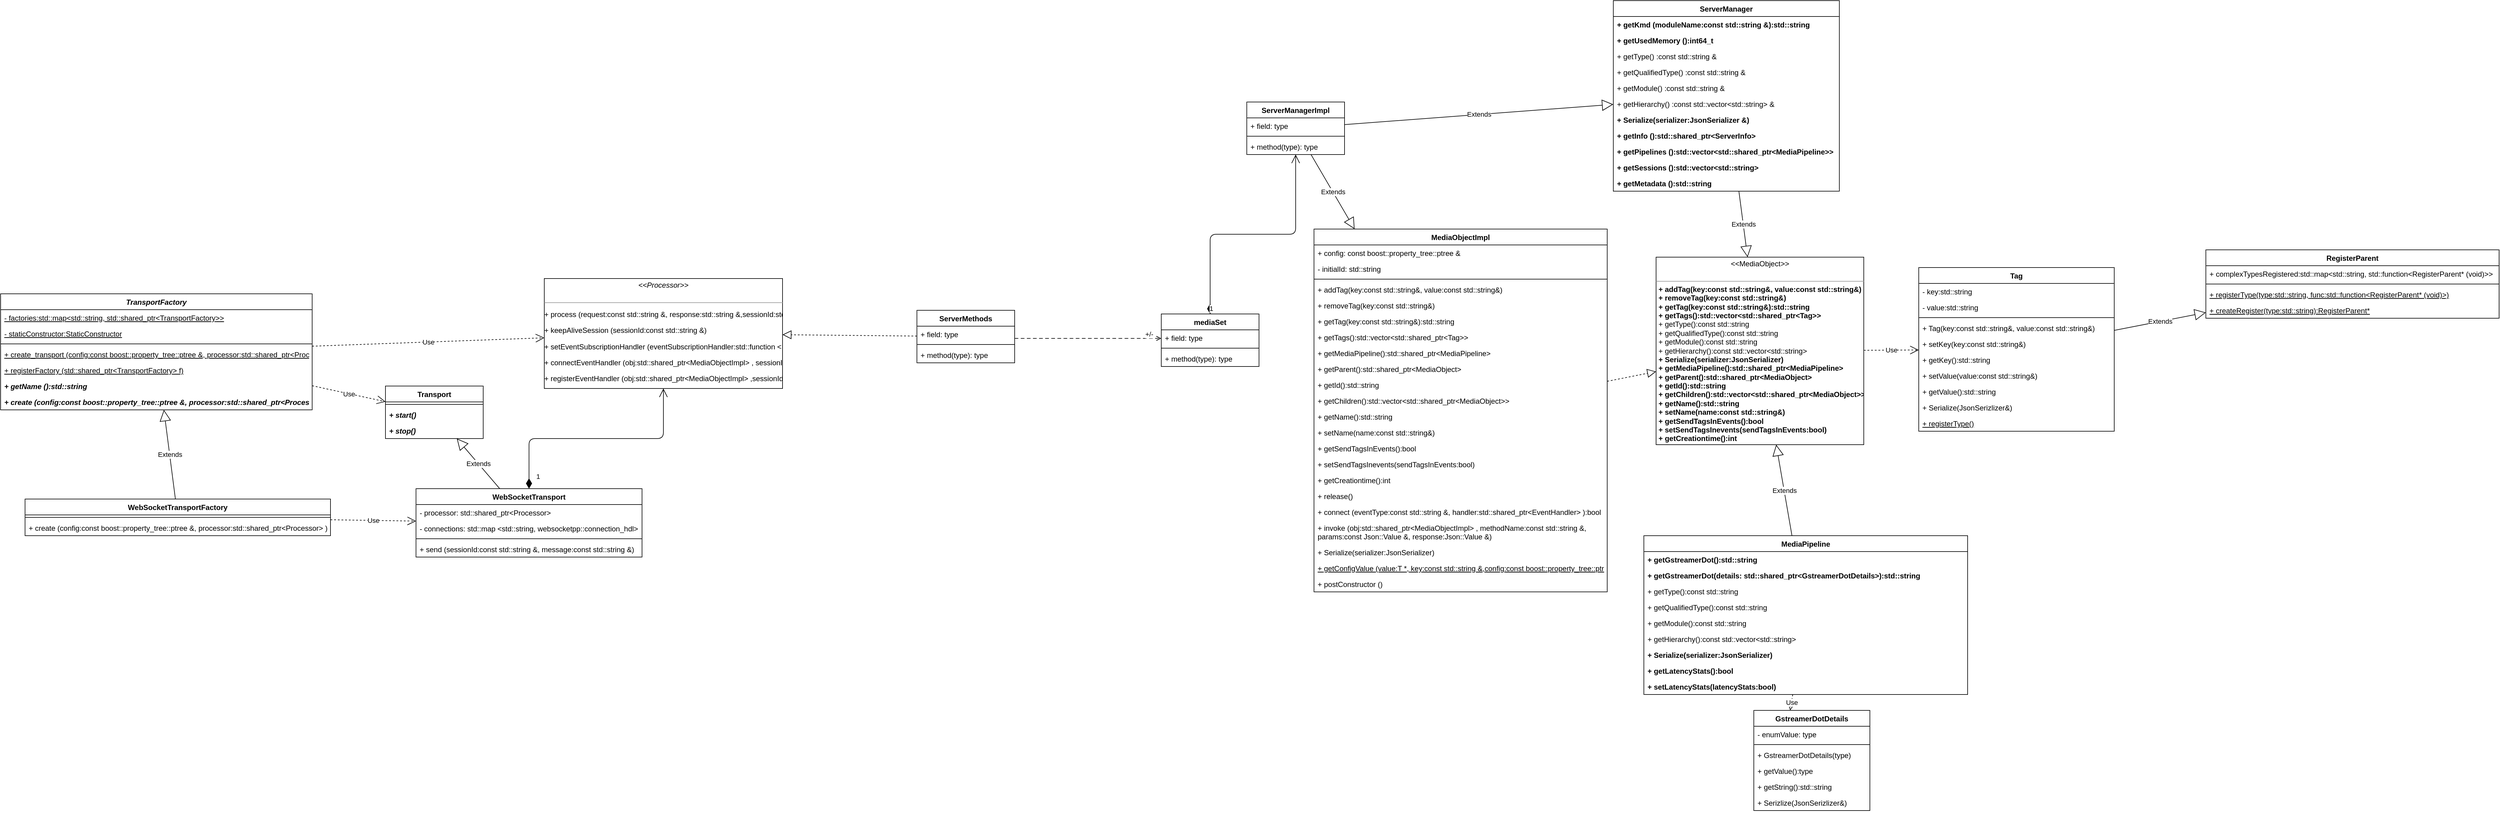 <mxfile version="10.6.5" type="github"><diagram name="kms" id="edf60f1a-56cd-e834-aa8a-f176f3a09ee4"><mxGraphModel dx="1390" dy="1596" grid="1" gridSize="10" guides="1" tooltips="1" connect="1" arrows="1" fold="1" page="1" pageScale="1" pageWidth="1100" pageHeight="850" background="#ffffff" math="0" shadow="0"><root><mxCell id="0"/><mxCell id="1" parent="0"/><mxCell id="6izAvRWuUhIE4jQi5b1x-1" value="TransportFactory" style="swimlane;fontStyle=3;align=center;verticalAlign=top;childLayout=stackLayout;horizontal=1;startSize=26;horizontalStack=0;resizeParent=1;resizeParentMax=0;resizeLast=0;collapsible=1;marginBottom=0;" parent="1" vertex="1"><mxGeometry x="230" y="164" width="510" height="190" as="geometry"/></mxCell><mxCell id="6izAvRWuUhIE4jQi5b1x-2" value="- factories:std::map&lt;std::string, std::shared_ptr&lt;TransportFactory&gt;&gt;" style="text;strokeColor=none;fillColor=none;align=left;verticalAlign=top;spacingLeft=4;spacingRight=4;overflow=hidden;rotatable=0;points=[[0,0.5],[1,0.5]];portConstraint=eastwest;fontStyle=4" parent="6izAvRWuUhIE4jQi5b1x-1" vertex="1"><mxGeometry y="26" width="510" height="26" as="geometry"/></mxCell><mxCell id="RwZVF0hwpTkyTzsyrmwx-1" value="- staticConstructor:StaticConstructor" style="text;strokeColor=none;fillColor=none;align=left;verticalAlign=top;spacingLeft=4;spacingRight=4;overflow=hidden;rotatable=0;points=[[0,0.5],[1,0.5]];portConstraint=eastwest;fontStyle=4" parent="6izAvRWuUhIE4jQi5b1x-1" vertex="1"><mxGeometry y="52" width="510" height="26" as="geometry"/></mxCell><mxCell id="6izAvRWuUhIE4jQi5b1x-3" value="" style="line;strokeWidth=1;fillColor=none;align=left;verticalAlign=middle;spacingTop=-1;spacingLeft=3;spacingRight=3;rotatable=0;labelPosition=right;points=[];portConstraint=eastwest;" parent="6izAvRWuUhIE4jQi5b1x-1" vertex="1"><mxGeometry y="78" width="510" height="8" as="geometry"/></mxCell><mxCell id="6izAvRWuUhIE4jQi5b1x-4" value="+ create_transport (config:const boost::property_tree::ptree &amp;, processor:std::shared_ptr&lt;Processor&gt;):std::shared_ptr&lt;Transport&gt;" style="text;strokeColor=none;fillColor=none;align=left;verticalAlign=top;spacingLeft=4;spacingRight=4;overflow=hidden;rotatable=0;points=[[0,0.5],[1,0.5]];portConstraint=eastwest;fontStyle=4" parent="6izAvRWuUhIE4jQi5b1x-1" vertex="1"><mxGeometry y="86" width="510" height="26" as="geometry"/></mxCell><mxCell id="8xUroB7dSH8-6WkRifv3-3" value="+ registerFactory (std::shared_ptr&lt;TransportFactory&gt; f)" style="text;strokeColor=none;fillColor=none;align=left;verticalAlign=top;spacingLeft=4;spacingRight=4;overflow=hidden;rotatable=0;points=[[0,0.5],[1,0.5]];portConstraint=eastwest;fontStyle=4" parent="6izAvRWuUhIE4jQi5b1x-1" vertex="1"><mxGeometry y="112" width="510" height="26" as="geometry"/></mxCell><mxCell id="8xUroB7dSH8-6WkRifv3-2" value="+ getName ():std::string" style="text;strokeColor=none;fillColor=none;align=left;verticalAlign=top;spacingLeft=4;spacingRight=4;overflow=hidden;rotatable=0;points=[[0,0.5],[1,0.5]];portConstraint=eastwest;fontStyle=3" parent="6izAvRWuUhIE4jQi5b1x-1" vertex="1"><mxGeometry y="138" width="510" height="26" as="geometry"/></mxCell><mxCell id="8xUroB7dSH8-6WkRifv3-1" value="+ create (config:const boost::property_tree::ptree &amp;, processor:std::shared_ptr&lt;Processor&gt; ):std::shared_ptr&lt;Transport&gt;" style="text;strokeColor=none;fillColor=none;align=left;verticalAlign=top;spacingLeft=4;spacingRight=4;overflow=hidden;rotatable=0;points=[[0,0.5],[1,0.5]];portConstraint=eastwest;fontStyle=3" parent="6izAvRWuUhIE4jQi5b1x-1" vertex="1"><mxGeometry y="164" width="510" height="26" as="geometry"/></mxCell><mxCell id="8xUroB7dSH8-6WkRifv3-4" value="WebSocketTransportFactory" style="swimlane;fontStyle=1;align=center;verticalAlign=top;childLayout=stackLayout;horizontal=1;startSize=26;horizontalStack=0;resizeParent=1;resizeParentMax=0;resizeLast=0;collapsible=1;marginBottom=0;" parent="1" vertex="1"><mxGeometry x="270" y="500" width="500" height="60" as="geometry"/></mxCell><mxCell id="8xUroB7dSH8-6WkRifv3-6" value="" style="line;strokeWidth=1;fillColor=none;align=left;verticalAlign=middle;spacingTop=-1;spacingLeft=3;spacingRight=3;rotatable=0;labelPosition=right;points=[];portConstraint=eastwest;" parent="8xUroB7dSH8-6WkRifv3-4" vertex="1"><mxGeometry y="26" width="500" height="8" as="geometry"/></mxCell><mxCell id="8xUroB7dSH8-6WkRifv3-9" value="+ create (config:const boost::property_tree::ptree &amp;, processor:std::shared_ptr&lt;Processor&gt; ):std::shared_ptr&lt;Transport&gt;" style="text;strokeColor=none;fillColor=none;align=left;verticalAlign=top;spacingLeft=4;spacingRight=4;overflow=hidden;rotatable=0;points=[[0,0.5],[1,0.5]];portConstraint=eastwest;fontStyle=0" parent="8xUroB7dSH8-6WkRifv3-4" vertex="1"><mxGeometry y="34" width="500" height="26" as="geometry"/></mxCell><mxCell id="8xUroB7dSH8-6WkRifv3-8" value="Extends" style="endArrow=block;endSize=16;endFill=0;html=1;" parent="1" source="8xUroB7dSH8-6WkRifv3-4" target="6izAvRWuUhIE4jQi5b1x-1" edge="1"><mxGeometry width="160" relative="1" as="geometry"><mxPoint x="570" y="460" as="sourcePoint"/><mxPoint x="730" y="460" as="targetPoint"/></mxGeometry></mxCell><mxCell id="8xUroB7dSH8-6WkRifv3-10" value="WebSocketTransport" style="swimlane;fontStyle=1;align=center;verticalAlign=top;childLayout=stackLayout;horizontal=1;startSize=26;horizontalStack=0;resizeParent=1;resizeParentMax=0;resizeLast=0;collapsible=1;marginBottom=0;" parent="1" vertex="1"><mxGeometry x="910" y="483" width="370" height="112" as="geometry"/></mxCell><mxCell id="8xUroB7dSH8-6WkRifv3-11" value="- processor: std::shared_ptr&lt;Processor&gt;" style="text;strokeColor=none;fillColor=none;align=left;verticalAlign=top;spacingLeft=4;spacingRight=4;overflow=hidden;rotatable=0;points=[[0,0.5],[1,0.5]];portConstraint=eastwest;" parent="8xUroB7dSH8-6WkRifv3-10" vertex="1"><mxGeometry y="26" width="370" height="26" as="geometry"/></mxCell><mxCell id="NGX13W-3Y2QdtD9o9wyn-2" value="- connections: std::map &lt;std::string, websocketpp::connection_hdl&gt;" style="text;strokeColor=none;fillColor=none;align=left;verticalAlign=top;spacingLeft=4;spacingRight=4;overflow=hidden;rotatable=0;points=[[0,0.5],[1,0.5]];portConstraint=eastwest;" parent="8xUroB7dSH8-6WkRifv3-10" vertex="1"><mxGeometry y="52" width="370" height="26" as="geometry"/></mxCell><mxCell id="8xUroB7dSH8-6WkRifv3-12" value="" style="line;strokeWidth=1;fillColor=none;align=left;verticalAlign=middle;spacingTop=-1;spacingLeft=3;spacingRight=3;rotatable=0;labelPosition=right;points=[];portConstraint=eastwest;" parent="8xUroB7dSH8-6WkRifv3-10" vertex="1"><mxGeometry y="78" width="370" height="8" as="geometry"/></mxCell><mxCell id="8xUroB7dSH8-6WkRifv3-13" value="+ send (sessionId:const std::string &amp;, message:const std::string &amp;)" style="text;strokeColor=none;fillColor=none;align=left;verticalAlign=top;spacingLeft=4;spacingRight=4;overflow=hidden;rotatable=0;points=[[0,0.5],[1,0.5]];portConstraint=eastwest;" parent="8xUroB7dSH8-6WkRifv3-10" vertex="1"><mxGeometry y="86" width="370" height="26" as="geometry"/></mxCell><mxCell id="8xUroB7dSH8-6WkRifv3-14" value="Use" style="endArrow=open;endSize=12;dashed=1;html=1;" parent="1" source="8xUroB7dSH8-6WkRifv3-4" target="8xUroB7dSH8-6WkRifv3-10" edge="1"><mxGeometry width="160" relative="1" as="geometry"><mxPoint x="740" y="660" as="sourcePoint"/><mxPoint x="930" y="650" as="targetPoint"/></mxGeometry></mxCell><mxCell id="8xUroB7dSH8-6WkRifv3-15" value="Transport" style="swimlane;fontStyle=1;align=center;verticalAlign=top;childLayout=stackLayout;horizontal=1;startSize=26;horizontalStack=0;resizeParent=1;resizeParentMax=0;resizeLast=0;collapsible=1;marginBottom=0;" parent="1" vertex="1"><mxGeometry x="860" y="315" width="160" height="86" as="geometry"/></mxCell><mxCell id="8xUroB7dSH8-6WkRifv3-17" value="" style="line;strokeWidth=1;fillColor=none;align=left;verticalAlign=middle;spacingTop=-1;spacingLeft=3;spacingRight=3;rotatable=0;labelPosition=right;points=[];portConstraint=eastwest;" parent="8xUroB7dSH8-6WkRifv3-15" vertex="1"><mxGeometry y="26" width="160" height="8" as="geometry"/></mxCell><mxCell id="8xUroB7dSH8-6WkRifv3-18" value="+ start()" style="text;strokeColor=none;fillColor=none;align=left;verticalAlign=top;spacingLeft=4;spacingRight=4;overflow=hidden;rotatable=0;points=[[0,0.5],[1,0.5]];portConstraint=eastwest;fontStyle=3" parent="8xUroB7dSH8-6WkRifv3-15" vertex="1"><mxGeometry y="34" width="160" height="26" as="geometry"/></mxCell><mxCell id="8xUroB7dSH8-6WkRifv3-19" value="+ stop()" style="text;strokeColor=none;fillColor=none;align=left;verticalAlign=top;spacingLeft=4;spacingRight=4;overflow=hidden;rotatable=0;points=[[0,0.5],[1,0.5]];portConstraint=eastwest;fontStyle=3" parent="8xUroB7dSH8-6WkRifv3-15" vertex="1"><mxGeometry y="60" width="160" height="26" as="geometry"/></mxCell><mxCell id="8xUroB7dSH8-6WkRifv3-20" value="Extends" style="endArrow=block;endSize=16;endFill=0;html=1;" parent="1" source="8xUroB7dSH8-6WkRifv3-10" target="8xUroB7dSH8-6WkRifv3-15" edge="1"><mxGeometry width="160" relative="1" as="geometry"><mxPoint x="870" y="420" as="sourcePoint"/><mxPoint x="1030" y="420" as="targetPoint"/></mxGeometry></mxCell><mxCell id="8xUroB7dSH8-6WkRifv3-21" value="Use" style="endArrow=open;endSize=12;dashed=1;html=1;" parent="1" source="6izAvRWuUhIE4jQi5b1x-1" target="8xUroB7dSH8-6WkRifv3-15" edge="1"><mxGeometry width="160" relative="1" as="geometry"><mxPoint x="730" y="430" as="sourcePoint"/><mxPoint x="890" y="430" as="targetPoint"/></mxGeometry></mxCell><mxCell id="8xUroB7dSH8-6WkRifv3-27" value="&lt;p style=&quot;margin: 0px ; margin-top: 4px ; text-align: center&quot;&gt;&lt;i&gt;&amp;lt;&amp;lt;Processor&amp;gt;&amp;gt;&lt;/i&gt;&lt;br&gt;&lt;/p&gt;&lt;p style=&quot;margin: 0px ; margin-left: 4px&quot;&gt;&lt;br&gt;&lt;/p&gt;&lt;hr size=&quot;1&quot;&gt;&lt;p&gt;+ process (request:const std::string &amp;amp;, response:std::string &amp;amp;,sessionId:std::string &amp;amp;):std::string&amp;nbsp;&lt;/p&gt;&lt;p&gt;+ keepAliveSession (sessionId:const std::string &amp;amp;)&lt;/p&gt;&lt;p&gt;+ setEventSubscriptionHandler (eventSubscriptionHandler:std::function &amp;lt; std::string (std::shared_ptr&amp;lt;MediaObjectImpl&amp;gt; obj,const std::string &amp;amp;sessionId, const std::string &amp;amp;eventType,const Json::Value &amp;amp;params) &amp;gt; )&lt;/p&gt;&lt;p&gt;+ connectEventHandler (obj:std::shared_ptr&amp;lt;MediaObjectImpl&amp;gt; , sessionId:const std::string &amp;amp;, eventType:const std::string &amp;amp;, handler:std::shared_ptr&amp;lt;EventHandler&amp;gt; ):std::string&amp;nbsp;&lt;/p&gt;&lt;p&gt;+ registerEventHandler (obj:std::shared_ptr&amp;lt;MediaObjectImpl&amp;gt; ,sessionId:const std::string &amp;amp;, subscriptionId:const std::string &amp;amp;,handler:std::shared_ptr&amp;lt;EventHandler&amp;gt; )&lt;/p&gt;&lt;p&gt;&lt;br&gt;&lt;/p&gt;" style="verticalAlign=top;align=left;overflow=fill;fontSize=12;fontFamily=Helvetica;html=1;" parent="1" vertex="1"><mxGeometry x="1120" y="139" width="390" height="180" as="geometry"/></mxCell><mxCell id="8xUroB7dSH8-6WkRifv3-28" value="Use" style="endArrow=open;endSize=12;dashed=1;html=1;" parent="1" source="6izAvRWuUhIE4jQi5b1x-1" target="8xUroB7dSH8-6WkRifv3-27" edge="1"><mxGeometry width="160" relative="1" as="geometry"><mxPoint x="-20" y="480" as="sourcePoint"/><mxPoint x="140" y="480" as="targetPoint"/></mxGeometry></mxCell><mxCell id="NGX13W-3Y2QdtD9o9wyn-1" value="1" style="endArrow=open;html=1;endSize=12;startArrow=diamondThin;startSize=14;startFill=1;edgeStyle=orthogonalEdgeStyle;align=left;verticalAlign=bottom;" parent="1" source="8xUroB7dSH8-6WkRifv3-10" target="8xUroB7dSH8-6WkRifv3-27" edge="1"><mxGeometry x="-0.943" y="-10" relative="1" as="geometry"><mxPoint x="1220" y="350" as="sourcePoint"/><mxPoint x="1380" y="350" as="targetPoint"/><mxPoint as="offset"/></mxGeometry></mxCell><mxCell id="NGX13W-3Y2QdtD9o9wyn-3" value="ServerMethods" style="swimlane;fontStyle=1;align=center;verticalAlign=top;childLayout=stackLayout;horizontal=1;startSize=26;horizontalStack=0;resizeParent=1;resizeParentMax=0;resizeLast=0;collapsible=1;marginBottom=0;" parent="1" vertex="1"><mxGeometry x="1730" y="191" width="160" height="86" as="geometry"/></mxCell><mxCell id="NGX13W-3Y2QdtD9o9wyn-4" value="+ field: type" style="text;strokeColor=none;fillColor=none;align=left;verticalAlign=top;spacingLeft=4;spacingRight=4;overflow=hidden;rotatable=0;points=[[0,0.5],[1,0.5]];portConstraint=eastwest;" parent="NGX13W-3Y2QdtD9o9wyn-3" vertex="1"><mxGeometry y="26" width="160" height="26" as="geometry"/></mxCell><mxCell id="NGX13W-3Y2QdtD9o9wyn-5" value="" style="line;strokeWidth=1;fillColor=none;align=left;verticalAlign=middle;spacingTop=-1;spacingLeft=3;spacingRight=3;rotatable=0;labelPosition=right;points=[];portConstraint=eastwest;" parent="NGX13W-3Y2QdtD9o9wyn-3" vertex="1"><mxGeometry y="52" width="160" height="8" as="geometry"/></mxCell><mxCell id="NGX13W-3Y2QdtD9o9wyn-6" value="+ method(type): type" style="text;strokeColor=none;fillColor=none;align=left;verticalAlign=top;spacingLeft=4;spacingRight=4;overflow=hidden;rotatable=0;points=[[0,0.5],[1,0.5]];portConstraint=eastwest;" parent="NGX13W-3Y2QdtD9o9wyn-3" vertex="1"><mxGeometry y="60" width="160" height="26" as="geometry"/></mxCell><mxCell id="NGX13W-3Y2QdtD9o9wyn-7" value="" style="endArrow=block;dashed=1;endFill=0;endSize=12;html=1;" parent="1" source="NGX13W-3Y2QdtD9o9wyn-3" target="8xUroB7dSH8-6WkRifv3-27" edge="1"><mxGeometry width="160" relative="1" as="geometry"><mxPoint x="1790" y="380" as="sourcePoint"/><mxPoint x="1950" y="380" as="targetPoint"/></mxGeometry></mxCell><mxCell id="CaHVG5oxHM4-EKOXUU7z-1" value="mediaSet" style="swimlane;fontStyle=1;align=center;verticalAlign=top;childLayout=stackLayout;horizontal=1;startSize=26;horizontalStack=0;resizeParent=1;resizeParentMax=0;resizeLast=0;collapsible=1;marginBottom=0;" parent="1" vertex="1"><mxGeometry x="2130" y="197" width="160" height="86" as="geometry"/></mxCell><mxCell id="CaHVG5oxHM4-EKOXUU7z-2" value="+ field: type" style="text;strokeColor=none;fillColor=none;align=left;verticalAlign=top;spacingLeft=4;spacingRight=4;overflow=hidden;rotatable=0;points=[[0,0.5],[1,0.5]];portConstraint=eastwest;" parent="CaHVG5oxHM4-EKOXUU7z-1" vertex="1"><mxGeometry y="26" width="160" height="26" as="geometry"/></mxCell><mxCell id="CaHVG5oxHM4-EKOXUU7z-3" value="" style="line;strokeWidth=1;fillColor=none;align=left;verticalAlign=middle;spacingTop=-1;spacingLeft=3;spacingRight=3;rotatable=0;labelPosition=right;points=[];portConstraint=eastwest;" parent="CaHVG5oxHM4-EKOXUU7z-1" vertex="1"><mxGeometry y="52" width="160" height="8" as="geometry"/></mxCell><mxCell id="CaHVG5oxHM4-EKOXUU7z-4" value="+ method(type): type" style="text;strokeColor=none;fillColor=none;align=left;verticalAlign=top;spacingLeft=4;spacingRight=4;overflow=hidden;rotatable=0;points=[[0,0.5],[1,0.5]];portConstraint=eastwest;" parent="CaHVG5oxHM4-EKOXUU7z-1" vertex="1"><mxGeometry y="60" width="160" height="26" as="geometry"/></mxCell><mxCell id="CaHVG5oxHM4-EKOXUU7z-5" value="+/-" style="edgeStyle=elbowEdgeStyle;html=1;endArrow=open;elbow=vertical;endFill=0;dashed=1;dashPattern=6 4;" parent="1" source="NGX13W-3Y2QdtD9o9wyn-3" target="CaHVG5oxHM4-EKOXUU7z-1" edge="1"><mxGeometry x="0.833" y="7" relative="1" as="geometry"><mxPoint x="1910" y="280" as="sourcePoint"/><mxPoint x="2070" y="280" as="targetPoint"/><mxPoint as="offset"/></mxGeometry></mxCell><mxCell id="CaHVG5oxHM4-EKOXUU7z-6" value="ServerManagerImpl" style="swimlane;fontStyle=1;align=center;verticalAlign=top;childLayout=stackLayout;horizontal=1;startSize=26;horizontalStack=0;resizeParent=1;resizeParentMax=0;resizeLast=0;collapsible=1;marginBottom=0;" parent="1" vertex="1"><mxGeometry x="2270" y="-150" width="160" height="86" as="geometry"/></mxCell><mxCell id="CaHVG5oxHM4-EKOXUU7z-7" value="+ field: type" style="text;strokeColor=none;fillColor=none;align=left;verticalAlign=top;spacingLeft=4;spacingRight=4;overflow=hidden;rotatable=0;points=[[0,0.5],[1,0.5]];portConstraint=eastwest;" parent="CaHVG5oxHM4-EKOXUU7z-6" vertex="1"><mxGeometry y="26" width="160" height="26" as="geometry"/></mxCell><mxCell id="CaHVG5oxHM4-EKOXUU7z-8" value="" style="line;strokeWidth=1;fillColor=none;align=left;verticalAlign=middle;spacingTop=-1;spacingLeft=3;spacingRight=3;rotatable=0;labelPosition=right;points=[];portConstraint=eastwest;" parent="CaHVG5oxHM4-EKOXUU7z-6" vertex="1"><mxGeometry y="52" width="160" height="8" as="geometry"/></mxCell><mxCell id="CaHVG5oxHM4-EKOXUU7z-9" value="+ method(type): type" style="text;strokeColor=none;fillColor=none;align=left;verticalAlign=top;spacingLeft=4;spacingRight=4;overflow=hidden;rotatable=0;points=[[0,0.5],[1,0.5]];portConstraint=eastwest;" parent="CaHVG5oxHM4-EKOXUU7z-6" vertex="1"><mxGeometry y="60" width="160" height="26" as="geometry"/></mxCell><mxCell id="CaHVG5oxHM4-EKOXUU7z-10" value="MediaObjectImpl" style="swimlane;fontStyle=1;align=center;verticalAlign=top;childLayout=stackLayout;horizontal=1;startSize=26;horizontalStack=0;resizeParent=1;resizeParentMax=0;resizeLast=0;collapsible=1;marginBottom=0;" parent="1" vertex="1"><mxGeometry x="2380" y="58" width="480" height="594" as="geometry"/></mxCell><mxCell id="CaHVG5oxHM4-EKOXUU7z-11" value="+ config: const boost::property_tree::ptree &amp;" style="text;strokeColor=none;fillColor=none;align=left;verticalAlign=top;spacingLeft=4;spacingRight=4;overflow=hidden;rotatable=0;points=[[0,0.5],[1,0.5]];portConstraint=eastwest;" parent="CaHVG5oxHM4-EKOXUU7z-10" vertex="1"><mxGeometry y="26" width="480" height="26" as="geometry"/></mxCell><mxCell id="kkAQ-kbHjAjGQCDg_3H_-22" value="- initialId: std::string" style="text;strokeColor=none;fillColor=none;align=left;verticalAlign=top;spacingLeft=4;spacingRight=4;overflow=hidden;rotatable=0;points=[[0,0.5],[1,0.5]];portConstraint=eastwest;" parent="CaHVG5oxHM4-EKOXUU7z-10" vertex="1"><mxGeometry y="52" width="480" height="26" as="geometry"/></mxCell><mxCell id="CaHVG5oxHM4-EKOXUU7z-12" value="" style="line;strokeWidth=1;fillColor=none;align=left;verticalAlign=middle;spacingTop=-1;spacingLeft=3;spacingRight=3;rotatable=0;labelPosition=right;points=[];portConstraint=eastwest;" parent="CaHVG5oxHM4-EKOXUU7z-10" vertex="1"><mxGeometry y="78" width="480" height="8" as="geometry"/></mxCell><mxCell id="kkAQ-kbHjAjGQCDg_3H_-1" value="+ addTag(key:const std::string&amp;, value:const std::string&amp;)" style="text;strokeColor=none;fillColor=none;align=left;verticalAlign=top;spacingLeft=4;spacingRight=4;overflow=hidden;rotatable=0;points=[[0,0.5],[1,0.5]];portConstraint=eastwest;" parent="CaHVG5oxHM4-EKOXUU7z-10" vertex="1"><mxGeometry y="86" width="480" height="26" as="geometry"/></mxCell><mxCell id="kkAQ-kbHjAjGQCDg_3H_-2" value="+ removeTag(key:const std::string&amp;)" style="text;strokeColor=none;fillColor=none;align=left;verticalAlign=top;spacingLeft=4;spacingRight=4;overflow=hidden;rotatable=0;points=[[0,0.5],[1,0.5]];portConstraint=eastwest;" parent="CaHVG5oxHM4-EKOXUU7z-10" vertex="1"><mxGeometry y="112" width="480" height="26" as="geometry"/></mxCell><mxCell id="kkAQ-kbHjAjGQCDg_3H_-3" value="+ getTag(key:const std::string&amp;):std::string" style="text;strokeColor=none;fillColor=none;align=left;verticalAlign=top;spacingLeft=4;spacingRight=4;overflow=hidden;rotatable=0;points=[[0,0.5],[1,0.5]];portConstraint=eastwest;" parent="CaHVG5oxHM4-EKOXUU7z-10" vertex="1"><mxGeometry y="138" width="480" height="26" as="geometry"/></mxCell><mxCell id="kkAQ-kbHjAjGQCDg_3H_-4" value="+ getTags():std::vector&lt;std::shared_ptr&lt;Tag&gt;&gt;" style="text;strokeColor=none;fillColor=none;align=left;verticalAlign=top;spacingLeft=4;spacingRight=4;overflow=hidden;rotatable=0;points=[[0,0.5],[1,0.5]];portConstraint=eastwest;" parent="CaHVG5oxHM4-EKOXUU7z-10" vertex="1"><mxGeometry y="164" width="480" height="26" as="geometry"/></mxCell><mxCell id="kkAQ-kbHjAjGQCDg_3H_-5" value="+ getMediaPipeline():std::shared_ptr&lt;MediaPipeline&gt;" style="text;strokeColor=none;fillColor=none;align=left;verticalAlign=top;spacingLeft=4;spacingRight=4;overflow=hidden;rotatable=0;points=[[0,0.5],[1,0.5]];portConstraint=eastwest;" parent="CaHVG5oxHM4-EKOXUU7z-10" vertex="1"><mxGeometry y="190" width="480" height="26" as="geometry"/></mxCell><mxCell id="kkAQ-kbHjAjGQCDg_3H_-6" value="+ getParent():std::shared_ptr&lt;MediaObject&gt;" style="text;strokeColor=none;fillColor=none;align=left;verticalAlign=top;spacingLeft=4;spacingRight=4;overflow=hidden;rotatable=0;points=[[0,0.5],[1,0.5]];portConstraint=eastwest;" parent="CaHVG5oxHM4-EKOXUU7z-10" vertex="1"><mxGeometry y="216" width="480" height="26" as="geometry"/></mxCell><mxCell id="kkAQ-kbHjAjGQCDg_3H_-12" value="+ getId():std::string&#10;" style="text;fontStyle=0;spacingLeft=4;spacingRight=4;" parent="CaHVG5oxHM4-EKOXUU7z-10" vertex="1"><mxGeometry y="242" width="480" height="26" as="geometry"/></mxCell><mxCell id="kkAQ-kbHjAjGQCDg_3H_-8" value="+ getChildren():std::vector&lt;std::shared_ptr&lt;MediaObject&gt;&gt;" style="text;strokeColor=none;fillColor=none;align=left;verticalAlign=top;spacingLeft=4;spacingRight=4;overflow=hidden;rotatable=0;points=[[0,0.5],[1,0.5]];portConstraint=eastwest;" parent="CaHVG5oxHM4-EKOXUU7z-10" vertex="1"><mxGeometry y="268" width="480" height="26" as="geometry"/></mxCell><mxCell id="kkAQ-kbHjAjGQCDg_3H_-10" value="+ getName():std::string" style="text;fontStyle=0;spacingLeft=4;spacingRight=4;" parent="CaHVG5oxHM4-EKOXUU7z-10" vertex="1"><mxGeometry y="294" width="480" height="26" as="geometry"/></mxCell><mxCell id="kkAQ-kbHjAjGQCDg_3H_-11" value="+ setName(name:const std::string&amp;)&#10;" style="text;fontStyle=0;spacingLeft=4;spacingRight=4;" parent="CaHVG5oxHM4-EKOXUU7z-10" vertex="1"><mxGeometry y="320" width="480" height="26" as="geometry"/></mxCell><mxCell id="kkAQ-kbHjAjGQCDg_3H_-13" value="+ getSendTagsInEvents():bool&#10;" style="text;fontStyle=0;spacingLeft=4;spacingRight=4;" parent="CaHVG5oxHM4-EKOXUU7z-10" vertex="1"><mxGeometry y="346" width="480" height="26" as="geometry"/></mxCell><mxCell id="kkAQ-kbHjAjGQCDg_3H_-14" value="+ setSendTagsInevents(sendTagsInEvents:bool)&#10;" style="text;fontStyle=0;spacingLeft=4;spacingRight=4;" parent="CaHVG5oxHM4-EKOXUU7z-10" vertex="1"><mxGeometry y="372" width="480" height="26" as="geometry"/></mxCell><mxCell id="kkAQ-kbHjAjGQCDg_3H_-15" value="+ getCreationtime():int&#10;" style="text;fontStyle=0;spacingLeft=4;spacingRight=4;" parent="CaHVG5oxHM4-EKOXUU7z-10" vertex="1"><mxGeometry y="398" width="480" height="26" as="geometry"/></mxCell><mxCell id="kkAQ-kbHjAjGQCDg_3H_-23" value="+ release()&#10;" style="text;fontStyle=0;spacingLeft=4;spacingRight=4;" parent="CaHVG5oxHM4-EKOXUU7z-10" vertex="1"><mxGeometry y="424" width="480" height="26" as="geometry"/></mxCell><mxCell id="kkAQ-kbHjAjGQCDg_3H_-16" value="+ connect (eventType:const std::string &amp;, handler:std::shared_ptr&lt;EventHandler&gt; ):bool" style="text;fontStyle=0;spacingLeft=4;spacingRight=4;" parent="CaHVG5oxHM4-EKOXUU7z-10" vertex="1"><mxGeometry y="450" width="480" height="26" as="geometry"/></mxCell><mxCell id="kkAQ-kbHjAjGQCDg_3H_-17" value="+ invoke (obj:std::shared_ptr&lt;MediaObjectImpl&gt; , methodName:const std::string &amp;, params:const Json::Value &amp;, response:Json::Value &amp;)" style="text;fontStyle=0;spacingLeft=4;spacingRight=4;whiteSpace=wrap;" parent="CaHVG5oxHM4-EKOXUU7z-10" vertex="1"><mxGeometry y="476" width="480" height="40" as="geometry"/></mxCell><mxCell id="kkAQ-kbHjAjGQCDg_3H_-18" value="+ Serialize(serializer:JsonSerializer)" style="text;strokeColor=none;fillColor=none;align=left;verticalAlign=top;spacingLeft=4;spacingRight=4;overflow=hidden;rotatable=0;points=[[0,0.5],[1,0.5]];portConstraint=eastwest;fontStyle=0" parent="CaHVG5oxHM4-EKOXUU7z-10" vertex="1"><mxGeometry y="516" width="480" height="26" as="geometry"/></mxCell><mxCell id="kkAQ-kbHjAjGQCDg_3H_-20" value="+ getConfigValue (value:T *, key:const std::string &amp;,config:const boost::property_tree::ptree &amp;):bool" style="text;strokeColor=none;fillColor=none;align=left;verticalAlign=top;spacingLeft=4;spacingRight=4;overflow=hidden;rotatable=0;points=[[0,0.5],[1,0.5]];portConstraint=eastwest;fontStyle=4" parent="CaHVG5oxHM4-EKOXUU7z-10" vertex="1"><mxGeometry y="542" width="480" height="26" as="geometry"/></mxCell><mxCell id="kkAQ-kbHjAjGQCDg_3H_-21" value="+ postConstructor ()&#10;" style="text;strokeColor=none;fillColor=none;align=left;verticalAlign=top;spacingLeft=4;spacingRight=4;overflow=hidden;rotatable=0;points=[[0,0.5],[1,0.5]];portConstraint=eastwest;fontStyle=0" parent="CaHVG5oxHM4-EKOXUU7z-10" vertex="1"><mxGeometry y="568" width="480" height="26" as="geometry"/></mxCell><mxCell id="CaHVG5oxHM4-EKOXUU7z-18" value="1" style="endArrow=open;html=1;endSize=12;startArrow=diamondThin;startSize=14;startFill=1;edgeStyle=orthogonalEdgeStyle;align=left;verticalAlign=bottom;" parent="1" source="CaHVG5oxHM4-EKOXUU7z-1" target="CaHVG5oxHM4-EKOXUU7z-6" edge="1"><mxGeometry x="-1" y="3" relative="1" as="geometry"><mxPoint x="2340" y="360" as="sourcePoint"/><mxPoint x="2500" y="360" as="targetPoint"/></mxGeometry></mxCell><mxCell id="CaHVG5oxHM4-EKOXUU7z-19" value="Extends" style="endArrow=block;endSize=16;endFill=0;html=1;" parent="1" source="CaHVG5oxHM4-EKOXUU7z-6" target="CaHVG5oxHM4-EKOXUU7z-10" edge="1"><mxGeometry width="160" relative="1" as="geometry"><mxPoint x="2490" y="390" as="sourcePoint"/><mxPoint x="2770" y="400" as="targetPoint"/></mxGeometry></mxCell><mxCell id="CaHVG5oxHM4-EKOXUU7z-20" value="" style="endArrow=block;dashed=1;endFill=0;endSize=12;html=1;" parent="1" source="CaHVG5oxHM4-EKOXUU7z-10" target="CaHVG5oxHM4-EKOXUU7z-22" edge="1"><mxGeometry width="160" relative="1" as="geometry"><mxPoint x="2790" y="430" as="sourcePoint"/><mxPoint x="2950" y="430" as="targetPoint"/></mxGeometry></mxCell><mxCell id="CaHVG5oxHM4-EKOXUU7z-22" value="&lt;p style=&quot;margin: 0px ; margin-top: 4px ; text-align: center&quot;&gt;&lt;i&gt;&amp;lt;&amp;lt;&lt;/i&gt;&lt;span&gt;MediaObject&lt;/span&gt;&lt;i&gt;&amp;gt;&amp;gt;&lt;/i&gt;&lt;/p&gt;&lt;br&gt;&lt;hr size=&quot;1&quot;&gt;&lt;p style=&quot;margin: 0px ; margin-left: 4px&quot;&gt;&lt;b&gt;+ addTag(key:const std::string&amp;amp;, value:const std::string&amp;amp;)&lt;br&gt;+ removeTag(key:const std::string&amp;amp;)&lt;br&gt;&lt;/b&gt;&lt;/p&gt;&lt;p style=&quot;margin: 0px ; margin-left: 4px&quot;&gt;&lt;b&gt;+ getTag(key:const std::string&amp;amp;):std::string&lt;span&gt;&lt;br&gt;&lt;/span&gt;&lt;/b&gt;&lt;/p&gt;&lt;p style=&quot;margin: 0px ; margin-left: 4px&quot;&gt;&lt;b&gt;+ getTags():std::vector&amp;lt;std::shared_ptr&amp;lt;Tag&amp;gt;&amp;gt;&lt;/b&gt;&lt;br&gt;&lt;/p&gt;&lt;p style=&quot;margin: 0px ; margin-left: 4px&quot;&gt;+ getType():const std::string&lt;br&gt;&lt;/p&gt;&lt;p style=&quot;margin: 0px ; margin-left: 4px&quot;&gt;+ getQualifiedType():const std::string&lt;br&gt;&lt;/p&gt;&lt;p style=&quot;margin: 0px ; margin-left: 4px&quot;&gt;+ getModule():const std::string&lt;br&gt;&lt;/p&gt;&lt;p style=&quot;margin: 0px ; margin-left: 4px&quot;&gt;+ getHierarchy():const std::vector&amp;lt;std::string&amp;gt;&lt;/p&gt;&lt;p style=&quot;margin: 0px ; margin-left: 4px&quot;&gt;&lt;b&gt;+ Serialize(serializer:JsonSerializer)&lt;/b&gt;&lt;br&gt;&lt;/p&gt;&lt;p style=&quot;margin: 0px ; margin-left: 4px&quot;&gt;&lt;b&gt;+ getMediaPipeline():std::shared_ptr&amp;lt;MediaPipeline&amp;gt;&lt;br&gt;&lt;/b&gt;&lt;/p&gt;&lt;p style=&quot;margin: 0px ; margin-left: 4px&quot;&gt;&lt;b&gt;+ getParent():std::shared_ptr&amp;lt;MediaObject&amp;gt;&lt;br&gt;&lt;/b&gt;&lt;/p&gt;&lt;p style=&quot;margin: 0px ; margin-left: 4px&quot;&gt;&lt;b&gt;+ getId():std::string&lt;/b&gt;&lt;/p&gt;&lt;p style=&quot;margin: 0px ; margin-left: 4px&quot;&gt;&lt;b&gt;+ getChildren():std::vector&amp;lt;std::shared_ptr&amp;lt;MediaObject&amp;gt;&amp;gt;&lt;br&gt;&lt;/b&gt;&lt;/p&gt;&lt;p style=&quot;margin: 0px ; margin-left: 4px&quot;&gt;&lt;b&gt;+ getName():std::string&lt;br&gt;&lt;/b&gt;&lt;/p&gt;&lt;p style=&quot;margin: 0px ; margin-left: 4px&quot;&gt;&lt;b&gt;+ setName(name:const std::string&amp;amp;)&lt;br&gt;&lt;/b&gt;&lt;/p&gt;&lt;p style=&quot;margin: 0px ; margin-left: 4px&quot;&gt;&lt;b&gt;+ getSendTagsInEvents():bool&lt;br&gt;&lt;/b&gt;&lt;/p&gt;&lt;p style=&quot;margin: 0px ; margin-left: 4px&quot;&gt;&lt;b&gt;+ setSendTagsInevents(sendTagsInEvents:bool)&lt;br&gt;&lt;/b&gt;&lt;/p&gt;&lt;p style=&quot;margin: 0px ; margin-left: 4px&quot;&gt;&lt;b&gt;+ getCreationtime():int&lt;/b&gt;&lt;/p&gt;" style="verticalAlign=top;align=left;overflow=fill;fontSize=12;fontFamily=Helvetica;html=1;" parent="1" vertex="1"><mxGeometry x="2940" y="104" width="340" height="307" as="geometry"/></mxCell><mxCell id="CaHVG5oxHM4-EKOXUU7z-23" value="Tag" style="swimlane;fontStyle=1;align=center;verticalAlign=top;childLayout=stackLayout;horizontal=1;startSize=26;horizontalStack=0;resizeParent=1;resizeParentMax=0;resizeLast=0;collapsible=1;marginBottom=0;" parent="1" vertex="1"><mxGeometry x="3370" y="121" width="320" height="268" as="geometry"/></mxCell><mxCell id="CaHVG5oxHM4-EKOXUU7z-24" value="- key:std::string&#10;" style="text;strokeColor=none;fillColor=none;align=left;verticalAlign=top;spacingLeft=4;spacingRight=4;overflow=hidden;rotatable=0;points=[[0,0.5],[1,0.5]];portConstraint=eastwest;" parent="CaHVG5oxHM4-EKOXUU7z-23" vertex="1"><mxGeometry y="26" width="320" height="26" as="geometry"/></mxCell><mxCell id="CaHVG5oxHM4-EKOXUU7z-34" value="- value:std::string&#10;" style="text;strokeColor=none;fillColor=none;align=left;verticalAlign=top;spacingLeft=4;spacingRight=4;overflow=hidden;rotatable=0;points=[[0,0.5],[1,0.5]];portConstraint=eastwest;" parent="CaHVG5oxHM4-EKOXUU7z-23" vertex="1"><mxGeometry y="52" width="320" height="26" as="geometry"/></mxCell><mxCell id="CaHVG5oxHM4-EKOXUU7z-25" value="" style="line;strokeWidth=1;fillColor=none;align=left;verticalAlign=middle;spacingTop=-1;spacingLeft=3;spacingRight=3;rotatable=0;labelPosition=right;points=[];portConstraint=eastwest;" parent="CaHVG5oxHM4-EKOXUU7z-23" vertex="1"><mxGeometry y="78" width="320" height="8" as="geometry"/></mxCell><mxCell id="CaHVG5oxHM4-EKOXUU7z-26" value="+ Tag(key:const std::string&amp;, value:const std::string&amp;)" style="text;strokeColor=none;fillColor=none;align=left;verticalAlign=top;spacingLeft=4;spacingRight=4;overflow=hidden;rotatable=0;points=[[0,0.5],[1,0.5]];portConstraint=eastwest;" parent="CaHVG5oxHM4-EKOXUU7z-23" vertex="1"><mxGeometry y="86" width="320" height="26" as="geometry"/></mxCell><mxCell id="CaHVG5oxHM4-EKOXUU7z-35" value="+ setKey(key:const std::string&amp;)" style="text;strokeColor=none;fillColor=none;align=left;verticalAlign=top;spacingLeft=4;spacingRight=4;overflow=hidden;rotatable=0;points=[[0,0.5],[1,0.5]];portConstraint=eastwest;" parent="CaHVG5oxHM4-EKOXUU7z-23" vertex="1"><mxGeometry y="112" width="320" height="26" as="geometry"/></mxCell><mxCell id="CaHVG5oxHM4-EKOXUU7z-36" value="+ getKey():std::string" style="text;strokeColor=none;fillColor=none;align=left;verticalAlign=top;spacingLeft=4;spacingRight=4;overflow=hidden;rotatable=0;points=[[0,0.5],[1,0.5]];portConstraint=eastwest;" parent="CaHVG5oxHM4-EKOXUU7z-23" vertex="1"><mxGeometry y="138" width="320" height="26" as="geometry"/></mxCell><mxCell id="CaHVG5oxHM4-EKOXUU7z-37" value="+ setValue(value:const std::string&amp;)" style="text;strokeColor=none;fillColor=none;align=left;verticalAlign=top;spacingLeft=4;spacingRight=4;overflow=hidden;rotatable=0;points=[[0,0.5],[1,0.5]];portConstraint=eastwest;" parent="CaHVG5oxHM4-EKOXUU7z-23" vertex="1"><mxGeometry y="164" width="320" height="26" as="geometry"/></mxCell><mxCell id="CaHVG5oxHM4-EKOXUU7z-38" value="+ getValue():std::string" style="text;strokeColor=none;fillColor=none;align=left;verticalAlign=top;spacingLeft=4;spacingRight=4;overflow=hidden;rotatable=0;points=[[0,0.5],[1,0.5]];portConstraint=eastwest;" parent="CaHVG5oxHM4-EKOXUU7z-23" vertex="1"><mxGeometry y="190" width="320" height="26" as="geometry"/></mxCell><mxCell id="CaHVG5oxHM4-EKOXUU7z-40" value="+ Serialize(JsonSerizlizer&amp;)" style="text;strokeColor=none;fillColor=none;align=left;verticalAlign=top;spacingLeft=4;spacingRight=4;overflow=hidden;rotatable=0;points=[[0,0.5],[1,0.5]];portConstraint=eastwest;" parent="CaHVG5oxHM4-EKOXUU7z-23" vertex="1"><mxGeometry y="216" width="320" height="26" as="geometry"/></mxCell><mxCell id="CaHVG5oxHM4-EKOXUU7z-42" value="+ registerType()&#10;" style="text;strokeColor=none;fillColor=none;align=left;verticalAlign=top;spacingLeft=4;spacingRight=4;overflow=hidden;rotatable=0;points=[[0,0.5],[1,0.5]];portConstraint=eastwest;fontStyle=4" parent="CaHVG5oxHM4-EKOXUU7z-23" vertex="1"><mxGeometry y="242" width="320" height="26" as="geometry"/></mxCell><mxCell id="CaHVG5oxHM4-EKOXUU7z-27" value="RegisterParent" style="swimlane;fontStyle=1;align=center;verticalAlign=top;childLayout=stackLayout;horizontal=1;startSize=26;horizontalStack=0;resizeParent=1;resizeParentMax=0;resizeLast=0;collapsible=1;marginBottom=0;" parent="1" vertex="1"><mxGeometry x="3840" y="92" width="480" height="112" as="geometry"/></mxCell><mxCell id="CaHVG5oxHM4-EKOXUU7z-28" value="+ complexTypesRegistered:std::map&lt;std::string, std::function&lt;RegisterParent* (void)&gt;&gt;" style="text;strokeColor=none;fillColor=none;align=left;verticalAlign=top;spacingLeft=4;spacingRight=4;overflow=hidden;rotatable=0;points=[[0,0.5],[1,0.5]];portConstraint=eastwest;" parent="CaHVG5oxHM4-EKOXUU7z-27" vertex="1"><mxGeometry y="26" width="480" height="26" as="geometry"/></mxCell><mxCell id="CaHVG5oxHM4-EKOXUU7z-29" value="" style="line;strokeWidth=1;fillColor=none;align=left;verticalAlign=middle;spacingTop=-1;spacingLeft=3;spacingRight=3;rotatable=0;labelPosition=right;points=[];portConstraint=eastwest;" parent="CaHVG5oxHM4-EKOXUU7z-27" vertex="1"><mxGeometry y="52" width="480" height="8" as="geometry"/></mxCell><mxCell id="CaHVG5oxHM4-EKOXUU7z-30" value="+ registerType(type:std::string, func:std::function&lt;RegisterParent* (void)&gt;)&#10;" style="text;strokeColor=none;fillColor=none;align=left;verticalAlign=top;spacingLeft=4;spacingRight=4;overflow=hidden;rotatable=0;points=[[0,0.5],[1,0.5]];portConstraint=eastwest;fontStyle=4" parent="CaHVG5oxHM4-EKOXUU7z-27" vertex="1"><mxGeometry y="60" width="480" height="26" as="geometry"/></mxCell><mxCell id="CaHVG5oxHM4-EKOXUU7z-31" value="+ createRegister(type:std::string):RegisterParent*&#10;" style="text;strokeColor=none;fillColor=none;align=left;verticalAlign=top;spacingLeft=4;spacingRight=4;overflow=hidden;rotatable=0;points=[[0,0.5],[1,0.5]];portConstraint=eastwest;fontStyle=4" parent="CaHVG5oxHM4-EKOXUU7z-27" vertex="1"><mxGeometry y="86" width="480" height="26" as="geometry"/></mxCell><mxCell id="CaHVG5oxHM4-EKOXUU7z-32" value="Use" style="endArrow=open;endSize=12;dashed=1;html=1;" parent="1" source="CaHVG5oxHM4-EKOXUU7z-22" target="CaHVG5oxHM4-EKOXUU7z-23" edge="1"><mxGeometry width="160" relative="1" as="geometry"><mxPoint x="3550" y="280" as="sourcePoint"/><mxPoint x="3470" y="330" as="targetPoint"/></mxGeometry></mxCell><mxCell id="CaHVG5oxHM4-EKOXUU7z-33" value="Extends" style="endArrow=block;endSize=16;endFill=0;html=1;" parent="1" source="CaHVG5oxHM4-EKOXUU7z-23" target="CaHVG5oxHM4-EKOXUU7z-27" edge="1"><mxGeometry width="160" relative="1" as="geometry"><mxPoint x="3710" y="320" as="sourcePoint"/><mxPoint x="3870" y="320" as="targetPoint"/></mxGeometry></mxCell><mxCell id="Lh9cEt0A4g_s3WV5dZ0P-1" value="MediaPipeline" style="swimlane;fontStyle=1;align=center;verticalAlign=top;childLayout=stackLayout;horizontal=1;startSize=26;horizontalStack=0;resizeParent=1;resizeParentMax=0;resizeLast=0;collapsible=1;marginBottom=0;" parent="1" vertex="1"><mxGeometry x="2920" y="560" width="530" height="260" as="geometry"><mxRectangle x="2920" y="509" width="110" height="26" as="alternateBounds"/></mxGeometry></mxCell><mxCell id="Lh9cEt0A4g_s3WV5dZ0P-4" value="+ getGstreamerDot():std::string" style="text;strokeColor=none;fillColor=none;align=left;verticalAlign=top;spacingLeft=4;spacingRight=4;overflow=hidden;rotatable=0;points=[[0,0.5],[1,0.5]];portConstraint=eastwest;fontStyle=1" parent="Lh9cEt0A4g_s3WV5dZ0P-1" vertex="1"><mxGeometry y="26" width="530" height="26" as="geometry"/></mxCell><mxCell id="Lh9cEt0A4g_s3WV5dZ0P-6" value="+ getGstreamerDot(details: std::shared_ptr&lt;GstreamerDotDetails&gt;):std::string" style="text;strokeColor=none;fillColor=none;align=left;verticalAlign=top;spacingLeft=4;spacingRight=4;overflow=hidden;rotatable=0;points=[[0,0.5],[1,0.5]];portConstraint=eastwest;fontStyle=1" parent="Lh9cEt0A4g_s3WV5dZ0P-1" vertex="1"><mxGeometry y="52" width="530" height="26" as="geometry"/></mxCell><mxCell id="Lh9cEt0A4g_s3WV5dZ0P-7" value="+ getType():const std::string" style="text;strokeColor=none;fillColor=none;align=left;verticalAlign=top;spacingLeft=4;spacingRight=4;overflow=hidden;rotatable=0;points=[[0,0.5],[1,0.5]];portConstraint=eastwest;" parent="Lh9cEt0A4g_s3WV5dZ0P-1" vertex="1"><mxGeometry y="78" width="530" height="26" as="geometry"/></mxCell><mxCell id="Lh9cEt0A4g_s3WV5dZ0P-8" value="+ getQualifiedType():const std::string" style="text;strokeColor=none;fillColor=none;align=left;verticalAlign=top;spacingLeft=4;spacingRight=4;overflow=hidden;rotatable=0;points=[[0,0.5],[1,0.5]];portConstraint=eastwest;" parent="Lh9cEt0A4g_s3WV5dZ0P-1" vertex="1"><mxGeometry y="104" width="530" height="26" as="geometry"/></mxCell><mxCell id="Lh9cEt0A4g_s3WV5dZ0P-9" value="+ getModule():const std::string" style="text;strokeColor=none;fillColor=none;align=left;verticalAlign=top;spacingLeft=4;spacingRight=4;overflow=hidden;rotatable=0;points=[[0,0.5],[1,0.5]];portConstraint=eastwest;" parent="Lh9cEt0A4g_s3WV5dZ0P-1" vertex="1"><mxGeometry y="130" width="530" height="26" as="geometry"/></mxCell><mxCell id="Lh9cEt0A4g_s3WV5dZ0P-10" value="+ getHierarchy():const std::vector&lt;std::string&gt;" style="text;strokeColor=none;fillColor=none;align=left;verticalAlign=top;spacingLeft=4;spacingRight=4;overflow=hidden;rotatable=0;points=[[0,0.5],[1,0.5]];portConstraint=eastwest;" parent="Lh9cEt0A4g_s3WV5dZ0P-1" vertex="1"><mxGeometry y="156" width="530" height="26" as="geometry"/></mxCell><mxCell id="Lh9cEt0A4g_s3WV5dZ0P-11" value="+ Serialize(serializer:JsonSerializer)" style="text;strokeColor=none;fillColor=none;align=left;verticalAlign=top;spacingLeft=4;spacingRight=4;overflow=hidden;rotatable=0;points=[[0,0.5],[1,0.5]];portConstraint=eastwest;fontStyle=1" parent="Lh9cEt0A4g_s3WV5dZ0P-1" vertex="1"><mxGeometry y="182" width="530" height="26" as="geometry"/></mxCell><mxCell id="Lh9cEt0A4g_s3WV5dZ0P-13" value="+ getLatencyStats():bool" style="text;strokeColor=none;fillColor=none;align=left;verticalAlign=top;spacingLeft=4;spacingRight=4;overflow=hidden;rotatable=0;points=[[0,0.5],[1,0.5]];portConstraint=eastwest;fontStyle=1" parent="Lh9cEt0A4g_s3WV5dZ0P-1" vertex="1"><mxGeometry y="208" width="530" height="26" as="geometry"/></mxCell><mxCell id="Lh9cEt0A4g_s3WV5dZ0P-12" value="+ setLatencyStats(latencyStats:bool)" style="text;strokeColor=none;fillColor=none;align=left;verticalAlign=top;spacingLeft=4;spacingRight=4;overflow=hidden;rotatable=0;points=[[0,0.5],[1,0.5]];portConstraint=eastwest;fontStyle=1" parent="Lh9cEt0A4g_s3WV5dZ0P-1" vertex="1"><mxGeometry y="234" width="530" height="26" as="geometry"/></mxCell><mxCell id="Lh9cEt0A4g_s3WV5dZ0P-5" value="Extends" style="endArrow=block;endSize=16;endFill=0;html=1;" parent="1" source="Lh9cEt0A4g_s3WV5dZ0P-1" target="CaHVG5oxHM4-EKOXUU7z-22" edge="1"><mxGeometry width="160" relative="1" as="geometry"><mxPoint x="2720" y="580" as="sourcePoint"/><mxPoint x="2880" y="580" as="targetPoint"/></mxGeometry></mxCell><mxCell id="Lh9cEt0A4g_s3WV5dZ0P-14" value="GstreamerDotDetails" style="swimlane;fontStyle=1;align=center;verticalAlign=top;childLayout=stackLayout;horizontal=1;startSize=26;horizontalStack=0;resizeParent=1;resizeParentMax=0;resizeLast=0;collapsible=1;marginBottom=0;" parent="1" vertex="1"><mxGeometry x="3100" y="846" width="190" height="164" as="geometry"/></mxCell><mxCell id="Lh9cEt0A4g_s3WV5dZ0P-15" value="- enumValue: type" style="text;strokeColor=none;fillColor=none;align=left;verticalAlign=top;spacingLeft=4;spacingRight=4;overflow=hidden;rotatable=0;points=[[0,0.5],[1,0.5]];portConstraint=eastwest;" parent="Lh9cEt0A4g_s3WV5dZ0P-14" vertex="1"><mxGeometry y="26" width="190" height="26" as="geometry"/></mxCell><mxCell id="Lh9cEt0A4g_s3WV5dZ0P-16" value="" style="line;strokeWidth=1;fillColor=none;align=left;verticalAlign=middle;spacingTop=-1;spacingLeft=3;spacingRight=3;rotatable=0;labelPosition=right;points=[];portConstraint=eastwest;" parent="Lh9cEt0A4g_s3WV5dZ0P-14" vertex="1"><mxGeometry y="52" width="190" height="8" as="geometry"/></mxCell><mxCell id="Lh9cEt0A4g_s3WV5dZ0P-17" value="+ GstreamerDotDetails(type)" style="text;strokeColor=none;fillColor=none;align=left;verticalAlign=top;spacingLeft=4;spacingRight=4;overflow=hidden;rotatable=0;points=[[0,0.5],[1,0.5]];portConstraint=eastwest;" parent="Lh9cEt0A4g_s3WV5dZ0P-14" vertex="1"><mxGeometry y="60" width="190" height="26" as="geometry"/></mxCell><mxCell id="oyOjvpoYqEBSQ9s8Dbkj-1" value="+ getValue():type" style="text;strokeColor=none;fillColor=none;align=left;verticalAlign=top;spacingLeft=4;spacingRight=4;overflow=hidden;rotatable=0;points=[[0,0.5],[1,0.5]];portConstraint=eastwest;" parent="Lh9cEt0A4g_s3WV5dZ0P-14" vertex="1"><mxGeometry y="86" width="190" height="26" as="geometry"/></mxCell><mxCell id="oyOjvpoYqEBSQ9s8Dbkj-2" value="+ getString():std::string" style="text;strokeColor=none;fillColor=none;align=left;verticalAlign=top;spacingLeft=4;spacingRight=4;overflow=hidden;rotatable=0;points=[[0,0.5],[1,0.5]];portConstraint=eastwest;" parent="Lh9cEt0A4g_s3WV5dZ0P-14" vertex="1"><mxGeometry y="112" width="190" height="26" as="geometry"/></mxCell><mxCell id="oyOjvpoYqEBSQ9s8Dbkj-3" value="+ Serizlize(JsonSerizlizer&amp;)" style="text;strokeColor=none;fillColor=none;align=left;verticalAlign=top;spacingLeft=4;spacingRight=4;overflow=hidden;rotatable=0;points=[[0,0.5],[1,0.5]];portConstraint=eastwest;" parent="Lh9cEt0A4g_s3WV5dZ0P-14" vertex="1"><mxGeometry y="138" width="190" height="26" as="geometry"/></mxCell><mxCell id="Lh9cEt0A4g_s3WV5dZ0P-18" value="Use" style="endArrow=open;endSize=12;dashed=1;html=1;entryX=0.313;entryY=0;entryDx=0;entryDy=0;entryPerimeter=0;" parent="1" source="Lh9cEt0A4g_s3WV5dZ0P-1" target="Lh9cEt0A4g_s3WV5dZ0P-14" edge="1"><mxGeometry width="160" relative="1" as="geometry"><mxPoint x="3350" y="820" as="sourcePoint"/><mxPoint x="3150" y="840" as="targetPoint"/></mxGeometry></mxCell><mxCell id="gzrEV4aH1OBxdbsnZpla-1" value="ServerManager" style="swimlane;fontStyle=1;align=center;verticalAlign=top;childLayout=stackLayout;horizontal=1;startSize=26;horizontalStack=0;resizeParent=1;resizeParentMax=0;resizeLast=0;collapsible=1;marginBottom=0;html=0;" parent="1" vertex="1"><mxGeometry x="2870" y="-316" width="370" height="312" as="geometry"/></mxCell><mxCell id="nbJfOUmLKk1tjOxEuo9Y-6" value="+ getKmd (moduleName:const std::string &amp;):std::string" style="text;strokeColor=none;fillColor=none;align=left;verticalAlign=top;spacingLeft=4;spacingRight=4;overflow=hidden;rotatable=0;points=[[0,0.5],[1,0.5]];portConstraint=eastwest;fontStyle=1" vertex="1" parent="gzrEV4aH1OBxdbsnZpla-1"><mxGeometry y="26" width="370" height="26" as="geometry"/></mxCell><mxCell id="nbJfOUmLKk1tjOxEuo9Y-1" value="+ getUsedMemory ():int64_t" style="text;strokeColor=none;fillColor=none;align=left;verticalAlign=top;spacingLeft=4;spacingRight=4;overflow=hidden;rotatable=0;points=[[0,0.5],[1,0.5]];portConstraint=eastwest;fontStyle=1" vertex="1" parent="gzrEV4aH1OBxdbsnZpla-1"><mxGeometry y="52" width="370" height="26" as="geometry"/></mxCell><mxCell id="nbJfOUmLKk1tjOxEuo9Y-5" value="+ getType() :const std::string &amp;     " style="text;strokeColor=none;fillColor=none;align=left;verticalAlign=top;spacingLeft=4;spacingRight=4;overflow=hidden;rotatable=0;points=[[0,0.5],[1,0.5]];portConstraint=eastwest;" vertex="1" parent="gzrEV4aH1OBxdbsnZpla-1"><mxGeometry y="78" width="370" height="26" as="geometry"/></mxCell><mxCell id="nbJfOUmLKk1tjOxEuo9Y-4" value="+ getQualifiedType() :const std::string &amp;      " style="text;strokeColor=none;fillColor=none;align=left;verticalAlign=top;spacingLeft=4;spacingRight=4;overflow=hidden;rotatable=0;points=[[0,0.5],[1,0.5]];portConstraint=eastwest;" vertex="1" parent="gzrEV4aH1OBxdbsnZpla-1"><mxGeometry y="104" width="370" height="26" as="geometry"/></mxCell><mxCell id="nbJfOUmLKk1tjOxEuo9Y-3" value="+ getModule() :const std::string &amp;   " style="text;strokeColor=none;fillColor=none;align=left;verticalAlign=top;spacingLeft=4;spacingRight=4;overflow=hidden;rotatable=0;points=[[0,0.5],[1,0.5]];portConstraint=eastwest;" vertex="1" parent="gzrEV4aH1OBxdbsnZpla-1"><mxGeometry y="130" width="370" height="26" as="geometry"/></mxCell><mxCell id="nbJfOUmLKk1tjOxEuo9Y-2" value="+ getHierarchy() :const std::vector&lt;std::string&gt; &amp;&#10;" style="text;strokeColor=none;fillColor=none;align=left;verticalAlign=top;spacingLeft=4;spacingRight=4;overflow=hidden;rotatable=0;points=[[0,0.5],[1,0.5]];portConstraint=eastwest;" vertex="1" parent="gzrEV4aH1OBxdbsnZpla-1"><mxGeometry y="156" width="370" height="26" as="geometry"/></mxCell><mxCell id="nbJfOUmLKk1tjOxEuo9Y-10" value="+ Serialize(serializer:JsonSerializer &amp;)" style="text;strokeColor=none;fillColor=none;align=left;verticalAlign=top;spacingLeft=4;spacingRight=4;overflow=hidden;rotatable=0;points=[[0,0.5],[1,0.5]];portConstraint=eastwest;fontStyle=1" vertex="1" parent="gzrEV4aH1OBxdbsnZpla-1"><mxGeometry y="182" width="370" height="26" as="geometry"/></mxCell><mxCell id="nbJfOUmLKk1tjOxEuo9Y-9" value="+ getInfo ():std::shared_ptr&lt;ServerInfo&gt; &#10;" style="text;strokeColor=none;fillColor=none;align=left;verticalAlign=top;spacingLeft=4;spacingRight=4;overflow=hidden;rotatable=0;points=[[0,0.5],[1,0.5]];portConstraint=eastwest;fontStyle=1" vertex="1" parent="gzrEV4aH1OBxdbsnZpla-1"><mxGeometry y="208" width="370" height="26" as="geometry"/></mxCell><mxCell id="nbJfOUmLKk1tjOxEuo9Y-8" value="+ getPipelines ():std::vector&lt;std::shared_ptr&lt;MediaPipeline&gt;&gt; " style="text;strokeColor=none;fillColor=none;align=left;verticalAlign=top;spacingLeft=4;spacingRight=4;overflow=hidden;rotatable=0;points=[[0,0.5],[1,0.5]];portConstraint=eastwest;fontStyle=1" vertex="1" parent="gzrEV4aH1OBxdbsnZpla-1"><mxGeometry y="234" width="370" height="26" as="geometry"/></mxCell><mxCell id="nbJfOUmLKk1tjOxEuo9Y-7" value="+ getSessions ():std::vector&lt;std::string&gt; " style="text;strokeColor=none;fillColor=none;align=left;verticalAlign=top;spacingLeft=4;spacingRight=4;overflow=hidden;rotatable=0;points=[[0,0.5],[1,0.5]];portConstraint=eastwest;fontStyle=1" vertex="1" parent="gzrEV4aH1OBxdbsnZpla-1"><mxGeometry y="260" width="370" height="26" as="geometry"/></mxCell><mxCell id="ZtoRadFiIAS-jeKCVn5D-1" value="+ getMetadata ():std::string " style="text;strokeColor=none;fillColor=none;align=left;verticalAlign=top;spacingLeft=4;spacingRight=4;overflow=hidden;rotatable=0;points=[[0,0.5],[1,0.5]];portConstraint=eastwest;fontStyle=1" parent="gzrEV4aH1OBxdbsnZpla-1" vertex="1"><mxGeometry y="286" width="370" height="26" as="geometry"/></mxCell><mxCell id="gzrEV4aH1OBxdbsnZpla-5" value="Extends" style="endArrow=block;endSize=16;endFill=0;html=1;" parent="1" source="gzrEV4aH1OBxdbsnZpla-1" target="CaHVG5oxHM4-EKOXUU7z-22" edge="1"><mxGeometry width="160" relative="1" as="geometry"><mxPoint x="3430" y="-60" as="sourcePoint"/><mxPoint x="3300" y="-40" as="targetPoint"/></mxGeometry></mxCell><mxCell id="gzrEV4aH1OBxdbsnZpla-6" value="Extends" style="endArrow=block;endSize=16;endFill=0;html=1;" parent="1" source="CaHVG5oxHM4-EKOXUU7z-6" target="gzrEV4aH1OBxdbsnZpla-1" edge="1"><mxGeometry width="160" relative="1" as="geometry"><mxPoint x="2620" y="-130" as="sourcePoint"/><mxPoint x="2780" y="-130" as="targetPoint"/></mxGeometry></mxCell></root></mxGraphModel></diagram><diagram id="XDdaunAyfa-yGPFu0QCC" name="jsonrpc"><mxGraphModel dx="1390" dy="764" grid="1" gridSize="10" guides="1" tooltips="1" connect="1" arrows="1" fold="1" page="1" pageScale="1" pageWidth="850" pageHeight="1100" math="0" shadow="0"><root><mxCell id="wyaOTFfPGY7UdUOXG9PM-0"/><mxCell id="wyaOTFfPGY7UdUOXG9PM-1" parent="wyaOTFfPGY7UdUOXG9PM-0"/><mxCell id="wyaOTFfPGY7UdUOXG9PM-2" value="Transport" style="swimlane;fontStyle=3;align=center;verticalAlign=top;childLayout=stackLayout;horizontal=1;startSize=26;horizontalStack=0;resizeParent=1;resizeParentMax=0;resizeLast=0;collapsible=1;marginBottom=0;" parent="wyaOTFfPGY7UdUOXG9PM-1" vertex="1"><mxGeometry x="80" y="297" width="270" height="150" as="geometry"><mxRectangle x="130" y="294" width="80" height="26" as="alternateBounds"/></mxGeometry></mxCell><mxCell id="wyaOTFfPGY7UdUOXG9PM-3" value="- handler:MessageHandler&#10;&#10;" style="text;strokeColor=none;fillColor=none;align=left;verticalAlign=top;spacingLeft=4;spacingRight=4;overflow=hidden;rotatable=0;points=[[0,0.5],[1,0.5]];portConstraint=eastwest;" parent="wyaOTFfPGY7UdUOXG9PM-2" vertex="1"><mxGeometry y="26" width="270" height="26" as="geometry"/></mxCell><mxCell id="wyaOTFfPGY7UdUOXG9PM-4" value="" style="line;strokeWidth=1;fillColor=none;align=left;verticalAlign=middle;spacingTop=-1;spacingLeft=3;spacingRight=3;rotatable=0;labelPosition=right;points=[];portConstraint=eastwest;" parent="wyaOTFfPGY7UdUOXG9PM-2" vertex="1"><mxGeometry y="52" width="270" height="8" as="geometry"/></mxCell><mxCell id="wyaOTFfPGY7UdUOXG9PM-5" value="+ registerMessageHandler (MessageHandler)&#10;" style="text;strokeColor=none;fillColor=none;align=left;verticalAlign=top;spacingLeft=4;spacingRight=4;overflow=hidden;rotatable=0;points=[[0,0.5],[1,0.5]];portConstraint=eastwest;fontStyle=0" parent="wyaOTFfPGY7UdUOXG9PM-2" vertex="1"><mxGeometry y="60" width="270" height="30" as="geometry"/></mxCell><UserObject label="&amp;nbsp;+&amp;nbsp;sendMessage (const std::string &amp;amp;)" id="wyaOTFfPGY7UdUOXG9PM-6"><mxCell style="text;html=1;strokeColor=none;autosize=0;fontStyle=3" parent="wyaOTFfPGY7UdUOXG9PM-2" vertex="1"><mxGeometry y="90" width="270" height="30" as="geometry"/></mxCell></UserObject><UserObject label="&amp;nbsp;-&amp;nbsp;&amp;nbsp;messageReceived (const std::string &amp;amp;)" id="wyaOTFfPGY7UdUOXG9PM-7"><mxCell style="text;html=1;strokeColor=none;autosize=0;fontStyle=0" parent="wyaOTFfPGY7UdUOXG9PM-2" vertex="1"><mxGeometry y="120" width="270" height="30" as="geometry"/></mxCell></UserObject><mxCell id="wyaOTFfPGY7UdUOXG9PM-8" value="Client" style="swimlane;fontStyle=1;align=center;verticalAlign=top;childLayout=stackLayout;horizontal=1;startSize=26;horizontalStack=0;resizeParent=1;resizeParentMax=0;resizeLast=0;collapsible=1;marginBottom=0;" parent="wyaOTFfPGY7UdUOXG9PM-1" vertex="1"><mxGeometry x="460" y="294" width="480" height="258" as="geometry"><mxRectangle x="130" y="294" width="80" height="26" as="alternateBounds"/></mxGeometry></mxCell><mxCell id="wyaOTFfPGY7UdUOXG9PM-9" value="- id:std::atomic&lt;long&gt;" style="text;strokeColor=none;fillColor=none;align=left;verticalAlign=top;spacingLeft=4;spacingRight=4;overflow=hidden;rotatable=0;points=[[0,0.5],[1,0.5]];portConstraint=eastwest;" parent="wyaOTFfPGY7UdUOXG9PM-8" vertex="1"><mxGeometry y="26" width="480" height="26" as="geometry"/></mxCell><mxCell id="wyaOTFfPGY7UdUOXG9PM-14" value="- responseHanlders:std::map&lt;std::string,Continuation&gt;" style="text;strokeColor=none;fillColor=none;align=left;verticalAlign=top;spacingLeft=4;spacingRight=4;overflow=hidden;rotatable=0;points=[[0,0.5],[1,0.5]];portConstraint=eastwest;" parent="wyaOTFfPGY7UdUOXG9PM-8" vertex="1"><mxGeometry y="52" width="480" height="26" as="geometry"/></mxCell><mxCell id="wyaOTFfPGY7UdUOXG9PM-15" value="- transport:std::shared_ptr&lt;Transport&gt;" style="text;strokeColor=none;fillColor=none;align=left;verticalAlign=top;spacingLeft=4;spacingRight=4;overflow=hidden;rotatable=0;points=[[0,0.5],[1,0.5]];portConstraint=eastwest;" parent="wyaOTFfPGY7UdUOXG9PM-8" vertex="1"><mxGeometry y="78" width="480" height="26" as="geometry"/></mxCell><mxCell id="wyaOTFfPGY7UdUOXG9PM-16" value="- eventHandler:std::shared_ptr&lt;Handler&gt;" style="text;strokeColor=none;fillColor=none;align=left;verticalAlign=top;spacingLeft=4;spacingRight=4;overflow=hidden;rotatable=0;points=[[0,0.5],[1,0.5]];portConstraint=eastwest;" parent="wyaOTFfPGY7UdUOXG9PM-8" vertex="1"><mxGeometry y="104" width="480" height="26" as="geometry"/></mxCell><mxCell id="wyaOTFfPGY7UdUOXG9PM-10" value="" style="line;strokeWidth=1;fillColor=none;align=left;verticalAlign=middle;spacingTop=-1;spacingLeft=3;spacingRight=3;rotatable=0;labelPosition=right;points=[];portConstraint=eastwest;" parent="wyaOTFfPGY7UdUOXG9PM-8" vertex="1"><mxGeometry y="130" width="480" height="8" as="geometry"/></mxCell><mxCell id="wyaOTFfPGY7UdUOXG9PM-11" value="+ Client (transport:std::shared_ptr&lt;Transport&gt;,eventHandler:std::shared_ptr&lt;Handler&gt;)&#10;" style="text;strokeColor=none;fillColor=none;align=left;verticalAlign=top;spacingLeft=4;spacingRight=4;overflow=hidden;rotatable=0;points=[[0,0.5],[1,0.5]];portConstraint=eastwest;fontStyle=0" parent="wyaOTFfPGY7UdUOXG9PM-8" vertex="1"><mxGeometry y="138" width="480" height="30" as="geometry"/></mxCell><mxCell id="kf1IqsP6QVfN6quSsqR7-0" value="+ sendRequest (method:const std::string &amp;,params: Json::Value &amp;, cont:Continuation)&#10;" style="text;strokeColor=none;fillColor=none;align=left;verticalAlign=top;spacingLeft=4;spacingRight=4;overflow=hidden;rotatable=0;points=[[0,0.5],[1,0.5]];portConstraint=eastwest;fontStyle=0" parent="wyaOTFfPGY7UdUOXG9PM-8" vertex="1"><mxGeometry y="168" width="480" height="30" as="geometry"/></mxCell><mxCell id="kf1IqsP6QVfN6quSsqR7-1" value="+ sendNotification (method:const std::string &amp;,params: Json::Value &amp;)&#10;" style="text;strokeColor=none;fillColor=none;align=left;verticalAlign=top;spacingLeft=4;spacingRight=4;overflow=hidden;rotatable=0;points=[[0,0.5],[1,0.5]];portConstraint=eastwest;fontStyle=0" parent="wyaOTFfPGY7UdUOXG9PM-8" vertex="1"><mxGeometry y="198" width="480" height="30" as="geometry"/></mxCell><UserObject label="&amp;nbsp;-&amp;nbsp; OnMessageReceived (const std::string &amp;amp;)" id="kf1IqsP6QVfN6quSsqR7-2"><mxCell style="text;html=1;strokeColor=none;autosize=0;fontStyle=0" parent="wyaOTFfPGY7UdUOXG9PM-8" vertex="1"><mxGeometry y="228" width="480" height="30" as="geometry"/></mxCell></UserObject><mxCell id="qNtjq8gFAcwBJ1qSw2ZP-0" value="1" style="endArrow=open;html=1;endSize=12;startArrow=diamondThin;startSize=14;startFill=1;edgeStyle=orthogonalEdgeStyle;align=left;verticalAlign=bottom;" parent="wyaOTFfPGY7UdUOXG9PM-1" source="wyaOTFfPGY7UdUOXG9PM-8" target="wyaOTFfPGY7UdUOXG9PM-2" edge="1"><mxGeometry x="-0.155" y="-35" relative="1" as="geometry"><mxPoint x="405" y="270" as="sourcePoint"/><mxPoint x="560" y="380" as="targetPoint"/><mxPoint as="offset"/></mxGeometry></mxCell><mxCell id="qNtjq8gFAcwBJ1qSw2ZP-1" value="handler" style="swimlane;fontStyle=1;align=center;verticalAlign=top;childLayout=stackLayout;horizontal=1;startSize=26;horizontalStack=0;resizeParent=1;resizeParentMax=0;resizeLast=0;collapsible=1;marginBottom=0;" parent="wyaOTFfPGY7UdUOXG9PM-1" vertex="1"><mxGeometry x="1090" y="307" width="480" height="232" as="geometry"><mxRectangle x="130" y="294" width="80" height="26" as="alternateBounds"/></mxGeometry></mxCell><mxCell id="qNtjq8gFAcwBJ1qSw2ZP-2" value="- methods:std::map&lt;std::string, Method&gt;" style="text;strokeColor=none;fillColor=none;align=left;verticalAlign=top;spacingLeft=4;spacingRight=4;overflow=hidden;rotatable=0;points=[[0,0.5],[1,0.5]];portConstraint=eastwest;" parent="qNtjq8gFAcwBJ1qSw2ZP-1" vertex="1"><mxGeometry y="26" width="480" height="26" as="geometry"/></mxCell><mxCell id="qNtjq8gFAcwBJ1qSw2ZP-3" value="- preproc:std::function &lt; bool (const Json::Value &amp;, Json::Value &amp;) &gt;" style="text;strokeColor=none;fillColor=none;align=left;verticalAlign=top;spacingLeft=4;spacingRight=4;overflow=hidden;rotatable=0;points=[[0,0.5],[1,0.5]];portConstraint=eastwest;" parent="qNtjq8gFAcwBJ1qSw2ZP-1" vertex="1"><mxGeometry y="52" width="480" height="26" as="geometry"/></mxCell><mxCell id="qNtjq8gFAcwBJ1qSw2ZP-4" value="- postproc:std::function &lt; bool (const Json::Value &amp;, Json::Value &amp;) &gt;" style="text;strokeColor=none;fillColor=none;align=left;verticalAlign=top;spacingLeft=4;spacingRight=4;overflow=hidden;rotatable=0;points=[[0,0.5],[1,0.5]];portConstraint=eastwest;" parent="qNtjq8gFAcwBJ1qSw2ZP-1" vertex="1"><mxGeometry y="78" width="480" height="26" as="geometry"/></mxCell><mxCell id="qNtjq8gFAcwBJ1qSw2ZP-6" value="" style="line;strokeWidth=1;fillColor=none;align=left;verticalAlign=middle;spacingTop=-1;spacingLeft=3;spacingRight=3;rotatable=0;labelPosition=right;points=[];portConstraint=eastwest;" parent="qNtjq8gFAcwBJ1qSw2ZP-1" vertex="1"><mxGeometry y="104" width="480" height="8" as="geometry"/></mxCell><mxCell id="qNtjq8gFAcwBJ1qSw2ZP-7" value="+ addMethod(name:const std::string &amp;, method:Method )&#10;" style="text;strokeColor=none;fillColor=none;align=left;verticalAlign=top;spacingLeft=4;spacingRight=4;overflow=hidden;rotatable=0;points=[[0,0.5],[1,0.5]];portConstraint=eastwest;fontStyle=0" parent="qNtjq8gFAcwBJ1qSw2ZP-1" vertex="1"><mxGeometry y="112" width="480" height="30" as="geometry"/></mxCell><mxCell id="qNtjq8gFAcwBJ1qSw2ZP-8" value="+ process (msg:const Json::Value &amp;, _response:Json::Value &amp;):bool &#10;" style="text;strokeColor=none;fillColor=none;align=left;verticalAlign=top;spacingLeft=4;spacingRight=4;overflow=hidden;rotatable=0;points=[[0,0.5],[1,0.5]];portConstraint=eastwest;fontStyle=0" parent="qNtjq8gFAcwBJ1qSw2ZP-1" vertex="1"><mxGeometry y="142" width="480" height="30" as="geometry"/></mxCell><mxCell id="qNtjq8gFAcwBJ1qSw2ZP-9" value="+ setPreProcess (func:std::function &lt; bool (const Json::Value &amp;, Json::Value &amp;) &gt; ):void&#10;" style="text;strokeColor=none;fillColor=none;align=left;verticalAlign=top;spacingLeft=4;spacingRight=4;overflow=hidden;rotatable=0;points=[[0,0.5],[1,0.5]];portConstraint=eastwest;fontStyle=0" parent="qNtjq8gFAcwBJ1qSw2ZP-1" vertex="1"><mxGeometry y="172" width="480" height="30" as="geometry"/></mxCell><UserObject label="&amp;nbsp;-&amp;nbsp; setPostProcess (func:std::function &amp;lt; void (const Json::Value &amp;amp;, Json::Value &amp;amp;) &amp;gt; ):void" id="qNtjq8gFAcwBJ1qSw2ZP-10"><mxCell style="text;html=1;strokeColor=none;autosize=0;fontStyle=0" parent="qNtjq8gFAcwBJ1qSw2ZP-1" vertex="1"><mxGeometry y="202" width="480" height="30" as="geometry"/></mxCell></UserObject><mxCell id="qNtjq8gFAcwBJ1qSw2ZP-11" value="1" style="endArrow=open;html=1;endSize=12;startArrow=diamondThin;startSize=14;startFill=1;edgeStyle=orthogonalEdgeStyle;align=left;verticalAlign=bottom;" parent="wyaOTFfPGY7UdUOXG9PM-1" source="wyaOTFfPGY7UdUOXG9PM-8" target="qNtjq8gFAcwBJ1qSw2ZP-1" edge="1"><mxGeometry x="-0.809" y="-3" relative="1" as="geometry"><mxPoint x="1030" y="440" as="sourcePoint"/><mxPoint x="1000" y="550" as="targetPoint"/><mxPoint as="offset"/></mxGeometry></mxCell></root></mxGraphModel></diagram><diagram id="rlNBW58ijUm0yaOLhNtO" name="kms-core"><mxGraphModel dx="1390" dy="746" grid="1" gridSize="10" guides="1" tooltips="1" connect="1" arrows="1" fold="1" page="1" pageScale="1" pageWidth="850" pageHeight="1100" math="0" shadow="0"><root><mxCell id="ZdSlKZIYd-EOkf_4Eyvu-0"/><mxCell id="ZdSlKZIYd-EOkf_4Eyvu-1" parent="ZdSlKZIYd-EOkf_4Eyvu-0"/><mxCell id="ZdSlKZIYd-EOkf_4Eyvu-2" value="Classname" style="swimlane;fontStyle=1;align=center;verticalAlign=top;childLayout=stackLayout;horizontal=1;startSize=26;horizontalStack=0;resizeParent=1;resizeParentMax=0;resizeLast=0;collapsible=1;marginBottom=0;" parent="ZdSlKZIYd-EOkf_4Eyvu-1" vertex="1"><mxGeometry x="240" y="140" width="160" height="86" as="geometry"/></mxCell><mxCell id="ZdSlKZIYd-EOkf_4Eyvu-3" value="+ field: type" style="text;strokeColor=none;fillColor=none;align=left;verticalAlign=top;spacingLeft=4;spacingRight=4;overflow=hidden;rotatable=0;points=[[0,0.5],[1,0.5]];portConstraint=eastwest;" parent="ZdSlKZIYd-EOkf_4Eyvu-2" vertex="1"><mxGeometry y="26" width="160" height="26" as="geometry"/></mxCell><mxCell id="ZdSlKZIYd-EOkf_4Eyvu-4" value="" style="line;strokeWidth=1;fillColor=none;align=left;verticalAlign=middle;spacingTop=-1;spacingLeft=3;spacingRight=3;rotatable=0;labelPosition=right;points=[];portConstraint=eastwest;" parent="ZdSlKZIYd-EOkf_4Eyvu-2" vertex="1"><mxGeometry y="52" width="160" height="8" as="geometry"/></mxCell><mxCell id="ZdSlKZIYd-EOkf_4Eyvu-5" value="+ method(type): type" style="text;strokeColor=none;fillColor=none;align=left;verticalAlign=top;spacingLeft=4;spacingRight=4;overflow=hidden;rotatable=0;points=[[0,0.5],[1,0.5]];portConstraint=eastwest;" parent="ZdSlKZIYd-EOkf_4Eyvu-2" vertex="1"><mxGeometry y="60" width="160" height="26" as="geometry"/></mxCell></root></mxGraphModel></diagram></mxfile>